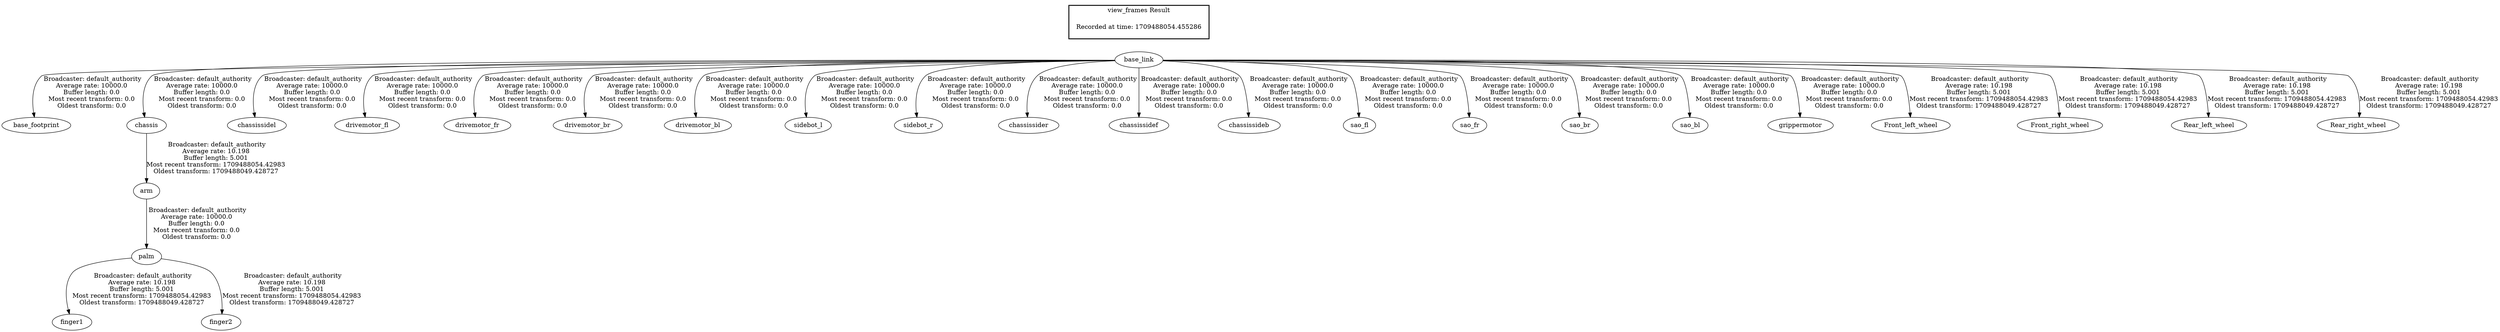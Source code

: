 digraph G {
"base_link" -> "base_footprint"[label=" Broadcaster: default_authority\nAverage rate: 10000.0\nBuffer length: 0.0\nMost recent transform: 0.0\nOldest transform: 0.0\n"];
"base_link" -> "chassis"[label=" Broadcaster: default_authority\nAverage rate: 10000.0\nBuffer length: 0.0\nMost recent transform: 0.0\nOldest transform: 0.0\n"];
"base_link" -> "chassissidel"[label=" Broadcaster: default_authority\nAverage rate: 10000.0\nBuffer length: 0.0\nMost recent transform: 0.0\nOldest transform: 0.0\n"];
"base_link" -> "drivemotor_fl"[label=" Broadcaster: default_authority\nAverage rate: 10000.0\nBuffer length: 0.0\nMost recent transform: 0.0\nOldest transform: 0.0\n"];
"base_link" -> "drivemotor_fr"[label=" Broadcaster: default_authority\nAverage rate: 10000.0\nBuffer length: 0.0\nMost recent transform: 0.0\nOldest transform: 0.0\n"];
"base_link" -> "drivemotor_br"[label=" Broadcaster: default_authority\nAverage rate: 10000.0\nBuffer length: 0.0\nMost recent transform: 0.0\nOldest transform: 0.0\n"];
"base_link" -> "drivemotor_bl"[label=" Broadcaster: default_authority\nAverage rate: 10000.0\nBuffer length: 0.0\nMost recent transform: 0.0\nOldest transform: 0.0\n"];
"base_link" -> "sidebot_l"[label=" Broadcaster: default_authority\nAverage rate: 10000.0\nBuffer length: 0.0\nMost recent transform: 0.0\nOldest transform: 0.0\n"];
"base_link" -> "sidebot_r"[label=" Broadcaster: default_authority\nAverage rate: 10000.0\nBuffer length: 0.0\nMost recent transform: 0.0\nOldest transform: 0.0\n"];
"base_link" -> "chassissider"[label=" Broadcaster: default_authority\nAverage rate: 10000.0\nBuffer length: 0.0\nMost recent transform: 0.0\nOldest transform: 0.0\n"];
"base_link" -> "chassissidef"[label=" Broadcaster: default_authority\nAverage rate: 10000.0\nBuffer length: 0.0\nMost recent transform: 0.0\nOldest transform: 0.0\n"];
"base_link" -> "chassissideb"[label=" Broadcaster: default_authority\nAverage rate: 10000.0\nBuffer length: 0.0\nMost recent transform: 0.0\nOldest transform: 0.0\n"];
"base_link" -> "sao_fl"[label=" Broadcaster: default_authority\nAverage rate: 10000.0\nBuffer length: 0.0\nMost recent transform: 0.0\nOldest transform: 0.0\n"];
"base_link" -> "sao_fr"[label=" Broadcaster: default_authority\nAverage rate: 10000.0\nBuffer length: 0.0\nMost recent transform: 0.0\nOldest transform: 0.0\n"];
"base_link" -> "sao_br"[label=" Broadcaster: default_authority\nAverage rate: 10000.0\nBuffer length: 0.0\nMost recent transform: 0.0\nOldest transform: 0.0\n"];
"base_link" -> "sao_bl"[label=" Broadcaster: default_authority\nAverage rate: 10000.0\nBuffer length: 0.0\nMost recent transform: 0.0\nOldest transform: 0.0\n"];
"base_link" -> "grippermotor"[label=" Broadcaster: default_authority\nAverage rate: 10000.0\nBuffer length: 0.0\nMost recent transform: 0.0\nOldest transform: 0.0\n"];
"arm" -> "palm"[label=" Broadcaster: default_authority\nAverage rate: 10000.0\nBuffer length: 0.0\nMost recent transform: 0.0\nOldest transform: 0.0\n"];
"chassis" -> "arm"[label=" Broadcaster: default_authority\nAverage rate: 10.198\nBuffer length: 5.001\nMost recent transform: 1709488054.42983\nOldest transform: 1709488049.428727\n"];
"base_link" -> "Front_left_wheel"[label=" Broadcaster: default_authority\nAverage rate: 10.198\nBuffer length: 5.001\nMost recent transform: 1709488054.42983\nOldest transform: 1709488049.428727\n"];
"base_link" -> "Front_right_wheel"[label=" Broadcaster: default_authority\nAverage rate: 10.198\nBuffer length: 5.001\nMost recent transform: 1709488054.42983\nOldest transform: 1709488049.428727\n"];
"base_link" -> "Rear_left_wheel"[label=" Broadcaster: default_authority\nAverage rate: 10.198\nBuffer length: 5.001\nMost recent transform: 1709488054.42983\nOldest transform: 1709488049.428727\n"];
"base_link" -> "Rear_right_wheel"[label=" Broadcaster: default_authority\nAverage rate: 10.198\nBuffer length: 5.001\nMost recent transform: 1709488054.42983\nOldest transform: 1709488049.428727\n"];
"palm" -> "finger1"[label=" Broadcaster: default_authority\nAverage rate: 10.198\nBuffer length: 5.001\nMost recent transform: 1709488054.42983\nOldest transform: 1709488049.428727\n"];
"palm" -> "finger2"[label=" Broadcaster: default_authority\nAverage rate: 10.198\nBuffer length: 5.001\nMost recent transform: 1709488054.42983\nOldest transform: 1709488049.428727\n"];
edge [style=invis];
 subgraph cluster_legend { style=bold; color=black; label ="view_frames Result";
"Recorded at time: 1709488054.455286"[ shape=plaintext ] ;
}->"base_link";
}